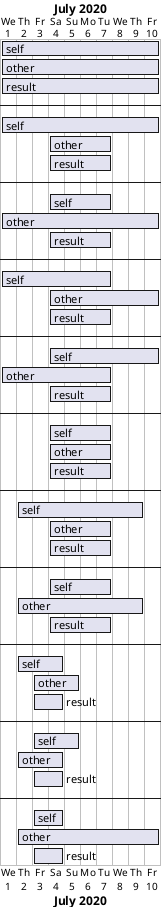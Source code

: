 @startgantt
Project starts 2020-07-01
[self] as [s0] starts 2020-07-01 and ends 2020-07-10
[other] as [o0] starts 2020-07-01 and ends 2020-07-10
[result] as [r0] starts 2020-07-01 and ends 2020-07-10
--
[self] as [s1] starts 2020-07-01 and ends 2020-07-10
[other] as [o1] starts 2020-07-04 and ends 2020-07-07
[result] as [r1] starts 2020-07-04 and ends 2020-07-07
--
[self] as [s2] starts 2020-07-04 and ends 2020-07-07
[other] as [o2] starts 2020-07-01 and ends 2020-07-10
[result] as [r2] starts 2020-07-04 and ends 2020-07-07
--
[self] as [s3] starts 2020-07-01 and ends 2020-07-07
[other] as [o3] starts 2020-07-04 and ends 2020-07-10
[result] as [r3] starts 2020-07-04 and ends 2020-07-07
--
[self] as [s4] starts 2020-07-04 and ends 2020-07-10
[other] as [o4] starts 2020-07-01 and ends 2020-07-07
[result] as [r4] starts 2020-07-04 and ends 2020-07-07
--
[self] as [s5] starts 2020-07-04 and ends 2020-07-07
[other] as [o5] starts 2020-07-04 and ends 2020-07-07
[result] as [r5] starts 2020-07-04 and ends 2020-07-07
--
[self] as [s6] starts 2020-07-02 and ends 2020-07-09
[other] as [o6] starts 2020-07-04 and ends 2020-07-07
[result] as [r6] starts 2020-07-04 and ends 2020-07-07
--
[self] as [s7] starts 2020-07-04 and ends 2020-07-07
[other] as [o7] starts 2020-07-02 and ends 2020-07-09
[result] as [r7] starts 2020-07-04 and ends 2020-07-07
--
[self] as [s8] starts 2020-07-02 and ends 2020-07-04
[other] as [o8] starts 2020-07-03 and ends 2020-07-05
[result] as [r8] starts 2020-07-03 and ends 2020-07-04
--
[self] as [s9] starts 2020-07-03 and ends 2020-07-05
[other] as [o9] starts 2020-07-02 and ends 2020-07-04
[result] as [r9] starts 2020-07-03 and ends 2020-07-04
--
[self] as [s10] starts 2020-07-03 and ends 2020-07-04
[other] as [o10] starts 2020-07-02 and ends 2020-07-10
[result] as [r10] starts 2020-07-03 and ends 2020-07-04
@endgantt
